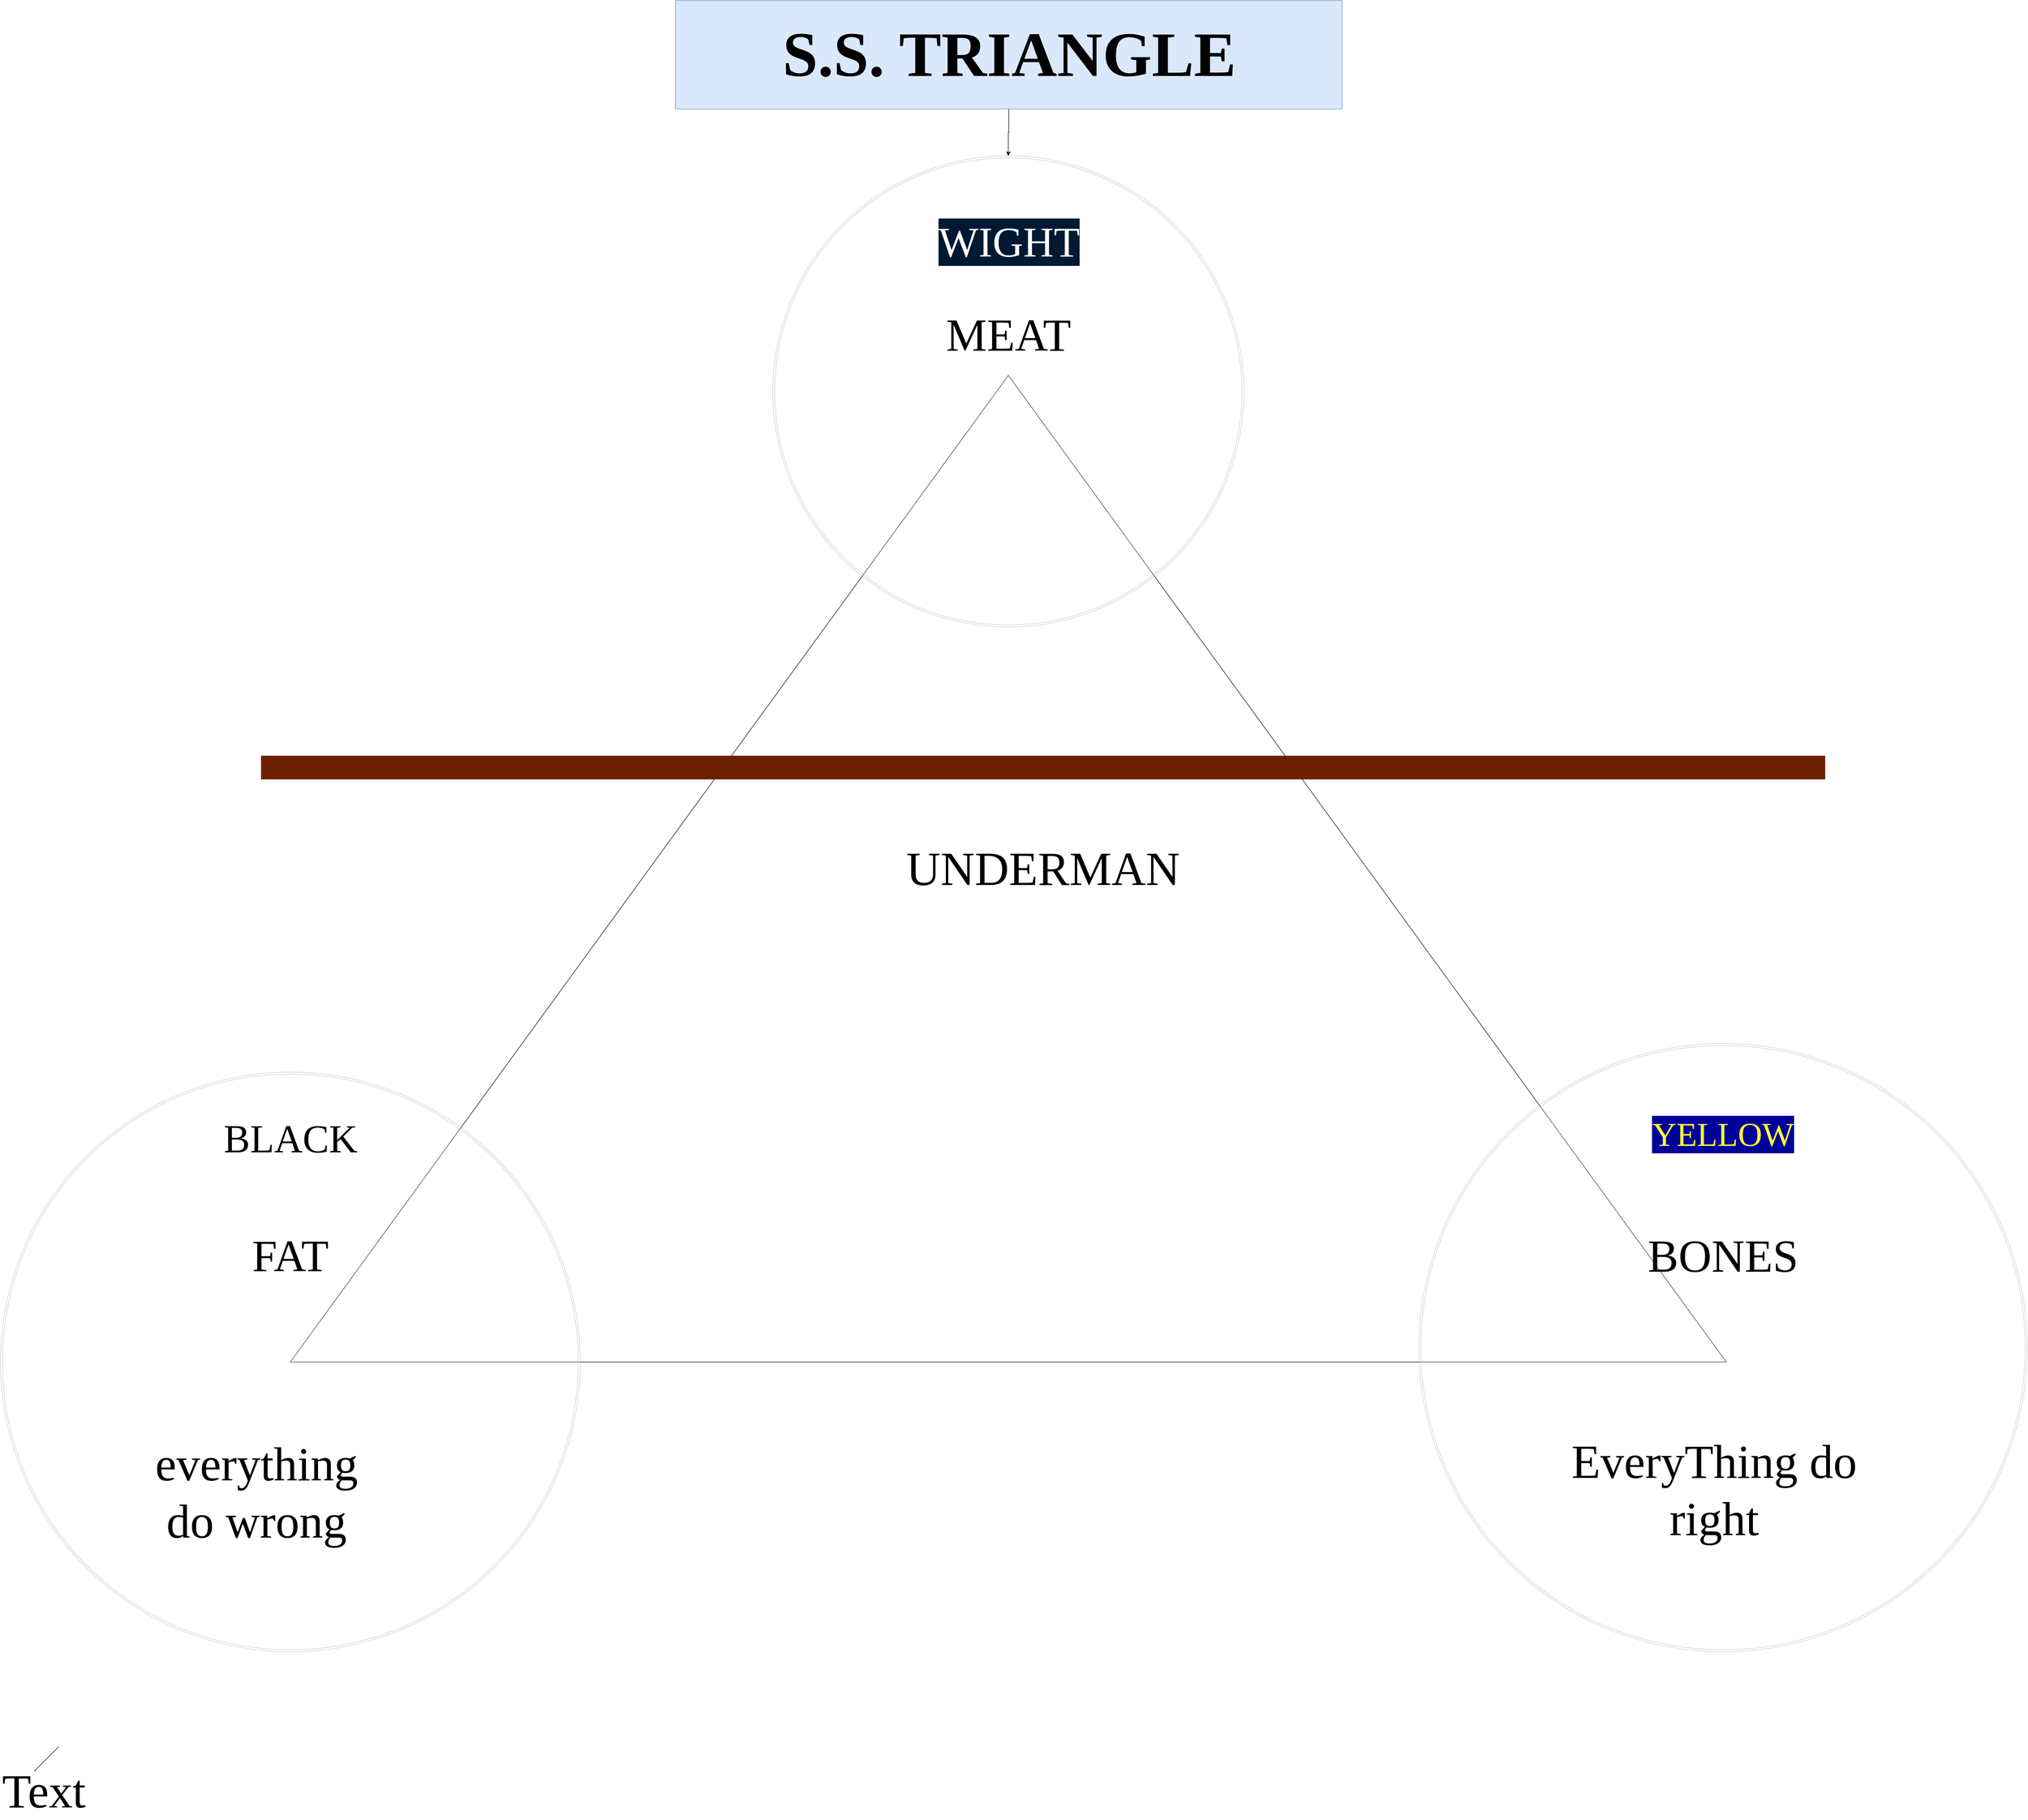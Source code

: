 <mxfile version="12.2.6" type="github" pages="1">
  <diagram id="LT8NGlE6znpElKoow22y" name="Page-1">
    <mxGraphModel dx="5067" dy="5305" grid="1" gridSize="10" guides="1" tooltips="1" connect="1" arrows="1" fold="1" page="1" pageScale="1" pageWidth="827" pageHeight="1169" math="0" shadow="0">
      <root>
        <mxCell id="0"/>
        <mxCell id="1" parent="0"/>
        <mxCell id="SUtvQnXsfkYk7cVld-wP-1" value="" style="triangle;whiteSpace=wrap;html=1;direction=north;" parent="1" vertex="1">
          <mxGeometry x="-220.5" y="-800" width="2910" height="2000" as="geometry"/>
        </mxCell>
        <mxCell id="SUtvQnXsfkYk7cVld-wP-2" value="&lt;font style=&quot;font-size: 128px&quot;&gt;S.S. TRIANGLE&lt;/font&gt;" style="text;strokeColor=#6c8ebf;fillColor=#dae8fc;html=1;fontSize=24;fontStyle=1;verticalAlign=middle;align=center;fontFamily=Georgia;" parent="1" vertex="1">
          <mxGeometry x="560" y="-1560" width="1351" height="220" as="geometry"/>
        </mxCell>
        <mxCell id="SUtvQnXsfkYk7cVld-wP-5" value="" style="ellipse;shape=doubleEllipse;whiteSpace=wrap;html=1;aspect=fixed;fontFamily=Georgia;opacity=20;" parent="1" vertex="1">
          <mxGeometry x="757" y="-1245" width="955" height="955" as="geometry"/>
        </mxCell>
        <mxCell id="SUtvQnXsfkYk7cVld-wP-6" value="" style="edgeStyle=orthogonalEdgeStyle;rounded=0;orthogonalLoop=1;jettySize=auto;html=1;fontFamily=Georgia;" parent="1" source="SUtvQnXsfkYk7cVld-wP-2" target="SUtvQnXsfkYk7cVld-wP-5" edge="1">
          <mxGeometry relative="1" as="geometry"/>
        </mxCell>
        <UserObject label="&lt;font style=&quot;background-color: rgb(0 , 25 , 51) ; font-size: 86px&quot; color=&quot;#ffffff&quot;&gt;WIGHT&lt;/font&gt;" placeholders="1" name="Variable" id="SUtvQnXsfkYk7cVld-wP-7">
          <mxCell style="text;html=1;strokeColor=none;fillColor=none;align=center;verticalAlign=middle;whiteSpace=wrap;overflow=hidden;fontFamily=Georgia;opacity=20;" parent="1" vertex="1">
            <mxGeometry x="930.5" y="-1140" width="610" height="140" as="geometry"/>
          </mxCell>
        </UserObject>
        <mxCell id="SUtvQnXsfkYk7cVld-wP-8" value="" style="ellipse;shape=doubleEllipse;whiteSpace=wrap;html=1;aspect=fixed;fontFamily=Georgia;opacity=20;" parent="1" vertex="1">
          <mxGeometry x="-808" y="612.5" width="1175" height="1175" as="geometry"/>
        </mxCell>
        <UserObject label="&lt;font style=&quot;font-size: 80px&quot;&gt;BLACK&lt;/font&gt;" placeholders="1" name="Variable" id="SUtvQnXsfkYk7cVld-wP-14">
          <mxCell style="text;html=1;strokeColor=none;fillColor=none;align=center;verticalAlign=middle;whiteSpace=wrap;overflow=hidden;fontFamily=Georgia;opacity=20;" parent="1" vertex="1">
            <mxGeometry x="-550.5" y="694" width="660" height="106" as="geometry"/>
          </mxCell>
        </UserObject>
        <mxCell id="SUtvQnXsfkYk7cVld-wP-15" value="" style="ellipse;shape=doubleEllipse;whiteSpace=wrap;html=1;aspect=fixed;fontFamily=Georgia;opacity=20;" parent="1" vertex="1">
          <mxGeometry x="2066.5" y="554.5" width="1233" height="1233" as="geometry"/>
        </mxCell>
        <UserObject label="&lt;font style=&quot;font-size: 68px ; background-color: rgb(0 , 0 , 153)&quot; color=&quot;#ffff33&quot;&gt;YELLOW&lt;/font&gt;" placeholders="1" name="Variable" id="SUtvQnXsfkYk7cVld-wP-16">
          <mxCell style="text;html=1;strokeColor=none;fillColor=none;align=center;verticalAlign=middle;whiteSpace=wrap;overflow=hidden;fontFamily=Georgia;opacity=20;" parent="1" vertex="1">
            <mxGeometry x="2473" y="677" width="420" height="123" as="geometry"/>
          </mxCell>
        </UserObject>
        <UserObject label="&lt;font style=&quot;font-size: 91px&quot;&gt;FAT&lt;/font&gt;" placeholders="1" name="Variable" id="glAQ6yH-N_NOaPnOlpz6-1">
          <mxCell style="text;html=1;strokeColor=none;fillColor=none;align=center;verticalAlign=middle;whiteSpace=wrap;overflow=hidden;fontSize=51;fontFamily=Verdana;" vertex="1" parent="1">
            <mxGeometry x="-379" y="915.5" width="317" height="139" as="geometry"/>
          </mxCell>
        </UserObject>
        <mxCell id="glAQ6yH-N_NOaPnOlpz6-2" value="BONES" style="text;html=1;strokeColor=none;fillColor=none;align=center;verticalAlign=middle;whiteSpace=wrap;rounded=0;fontFamily=Verdana;fontSize=93;" vertex="1" parent="1">
          <mxGeometry x="2508" y="869.5" width="350" height="231" as="geometry"/>
        </mxCell>
        <mxCell id="glAQ6yH-N_NOaPnOlpz6-3" value="MEAT" style="text;html=1;strokeColor=none;fillColor=none;align=center;verticalAlign=middle;whiteSpace=wrap;rounded=0;fontFamily=Verdana;fontSize=93;" vertex="1" parent="1">
          <mxGeometry x="1074.5" y="-997.5" width="320" height="230" as="geometry"/>
        </mxCell>
        <mxCell id="glAQ6yH-N_NOaPnOlpz6-4" value="" style="endArrow=none;html=1;fontFamily=Verdana;fontSize=93;" edge="1" parent="1">
          <mxGeometry width="50" height="50" relative="1" as="geometry">
            <mxPoint x="-740" y="2030" as="sourcePoint"/>
            <mxPoint x="-690" y="1980" as="targetPoint"/>
          </mxGeometry>
        </mxCell>
        <mxCell id="glAQ6yH-N_NOaPnOlpz6-5" value="" style="endArrow=none;html=1;fontFamily=Verdana;fontSize=96;spacing=8;strokeWidth=48;fillColor=#a0522d;strokeColor=#6D1F00;" edge="1" parent="1">
          <mxGeometry width="50" height="50" relative="1" as="geometry">
            <mxPoint x="-280" y="-5" as="sourcePoint"/>
            <mxPoint x="2890" y="-5" as="targetPoint"/>
          </mxGeometry>
        </mxCell>
        <mxCell id="glAQ6yH-N_NOaPnOlpz6-6" value="Text" style="text;html=1;strokeColor=none;fillColor=none;align=center;verticalAlign=middle;whiteSpace=wrap;rounded=0;fontFamily=Verdana;fontSize=96;" vertex="1" parent="1">
          <mxGeometry x="-740" y="2060" width="40" height="20" as="geometry"/>
        </mxCell>
        <mxCell id="glAQ6yH-N_NOaPnOlpz6-7" value="UNDERMAN" style="text;html=1;strokeColor=none;fillColor=none;align=center;verticalAlign=middle;whiteSpace=wrap;rounded=0;fontFamily=Verdana;fontSize=96;" vertex="1" parent="1">
          <mxGeometry x="875" y="118.5" width="860" height="163" as="geometry"/>
        </mxCell>
        <mxCell id="glAQ6yH-N_NOaPnOlpz6-17" value="EveryThing do right" style="text;html=1;strokeColor=none;fillColor=none;align=center;verticalAlign=middle;whiteSpace=wrap;rounded=0;fontFamily=Verdana;fontSize=96;" vertex="1" parent="1">
          <mxGeometry x="2290" y="1350" width="750" height="220" as="geometry"/>
        </mxCell>
        <mxCell id="glAQ6yH-N_NOaPnOlpz6-18" value="everything do wrong" style="text;html=1;strokeColor=none;fillColor=none;align=center;verticalAlign=middle;whiteSpace=wrap;rounded=0;fontFamily=Verdana;fontSize=96;" vertex="1" parent="1">
          <mxGeometry x="-516" y="1350" width="454" height="230" as="geometry"/>
        </mxCell>
      </root>
    </mxGraphModel>
  </diagram>
</mxfile>
